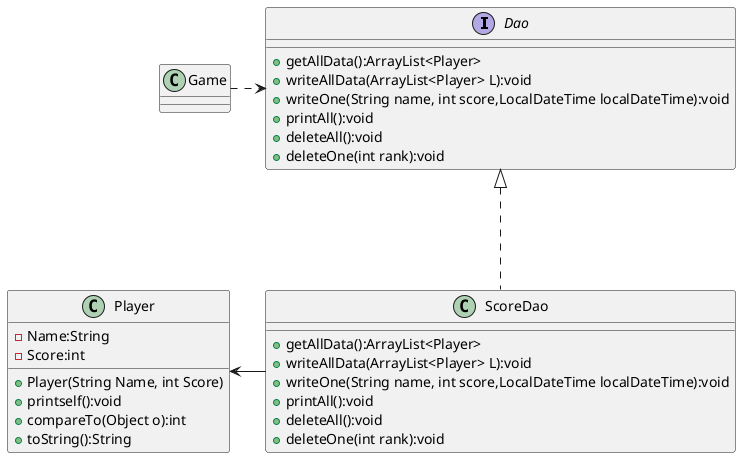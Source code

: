@startuml
'https://plantuml.com/class-diagram

interface Dao {
    + getAllData():ArrayList<Player>
    + writeAllData(ArrayList<Player> L):void
    + writeOne(String name, int score,LocalDateTime localDateTime):void
    + printAll():void
    + deleteAll():void
    + deleteOne(int rank):void
}
Dao <|... ScoreDao
class ScoreDao{
    + getAllData():ArrayList<Player>
    + writeAllData(ArrayList<Player> L):void
    + writeOne(String name, int score,LocalDateTime localDateTime):void
    + printAll():void
    + deleteAll():void
    + deleteOne(int rank):void
}
class Player
{
    - Name:String
    - Score:int
    + Player(String Name, int Score)
    + printself():void
    + compareTo(Object o):int
    + toString():String

}
ScoreDao -left-> Player
class Game
{
}
Game ..right.> Dao

@enduml